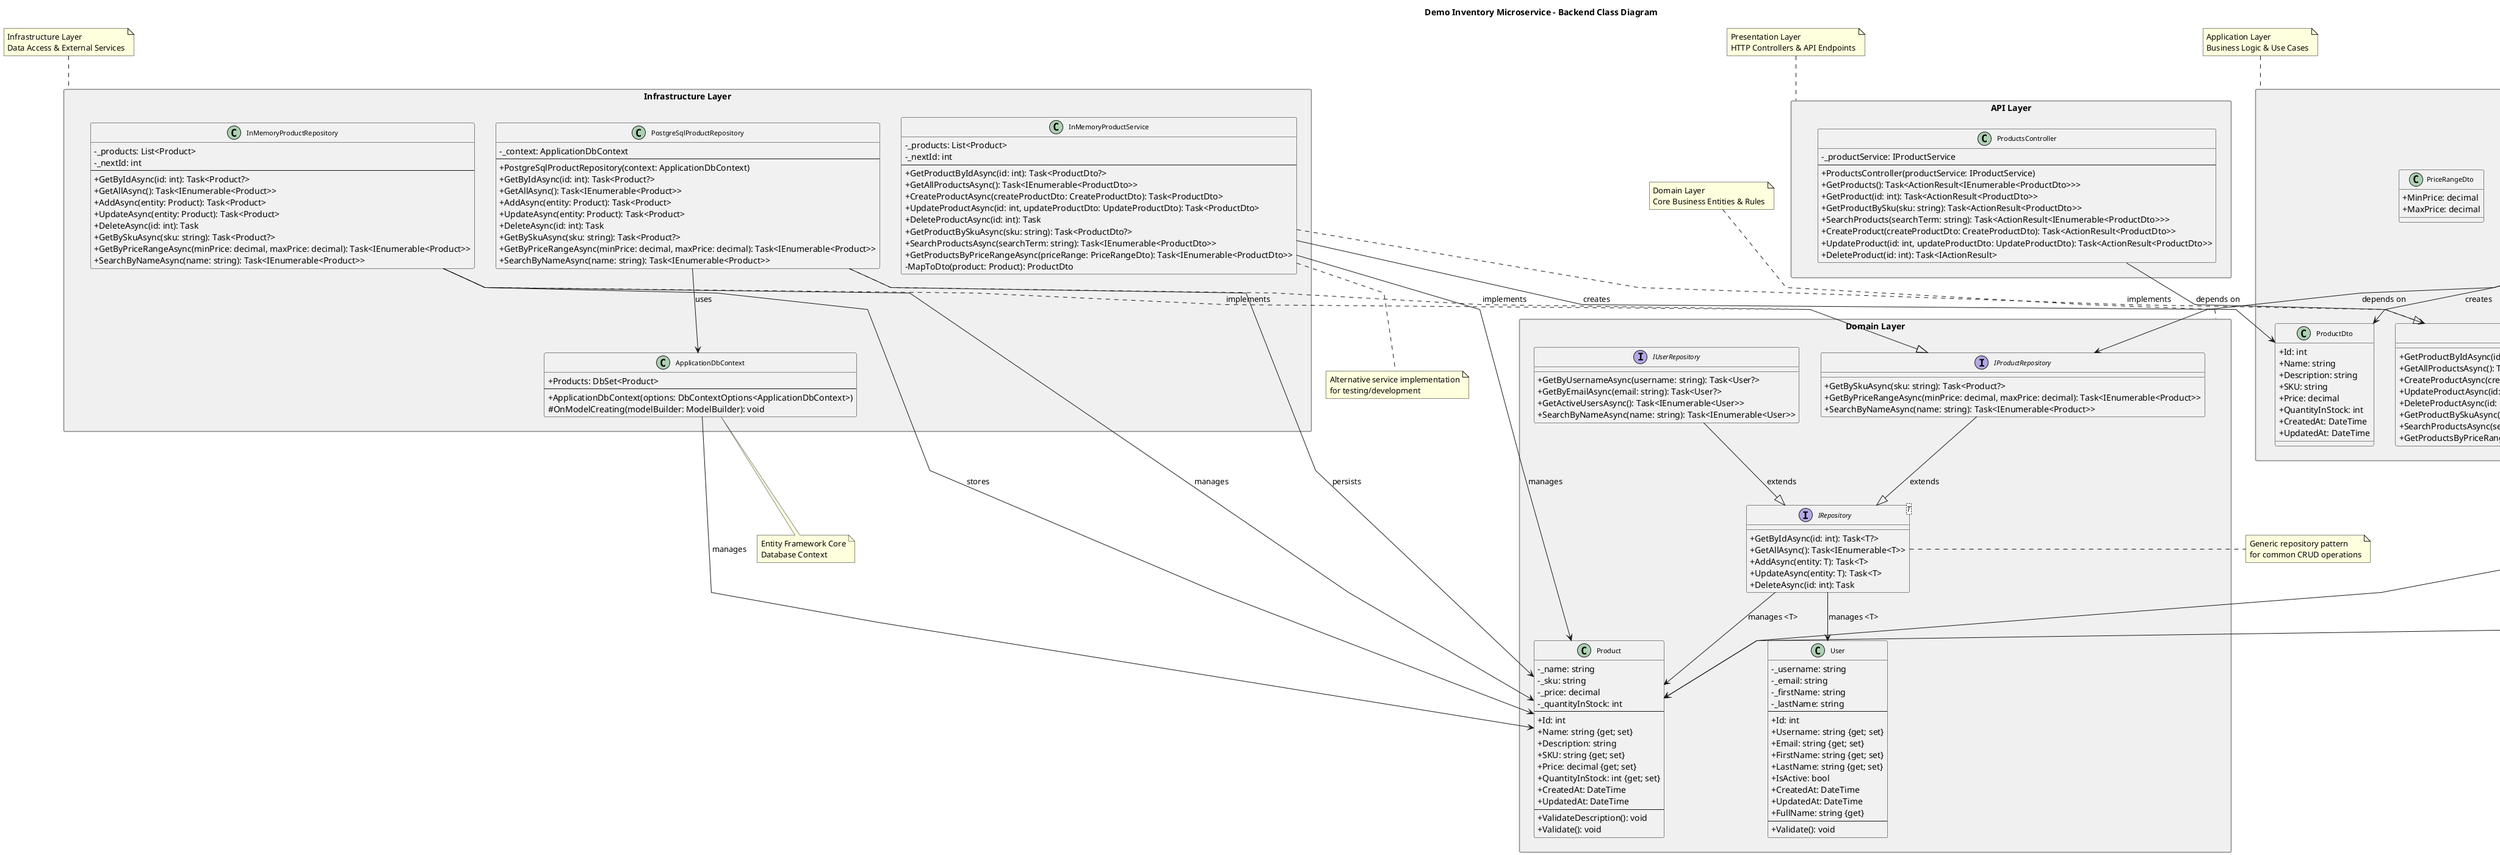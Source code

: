 @startuml Backend Class Diagram
!define LIGHTYELLOW

skinparam linetype polyline
skinparam packageStyle rectangle
skinparam classAttributeIconSize 0
skinparam classFontSize 11
skinparam backgroundColor white
skinparam packageBackgroundColor #F0F0F0
skinparam packageBorderColor #888888

title Demo Inventory Microservice - Backend Class Diagram

package "API Layer" as ApiLayer {
  class ProductsController {
    - _productService: IProductService
    --
    + ProductsController(productService: IProductService)
    + GetProducts(): Task<ActionResult<IEnumerable<ProductDto>>>
    + GetProduct(id: int): Task<ActionResult<ProductDto>>
    + GetProductBySku(sku: string): Task<ActionResult<ProductDto>>
    + SearchProducts(searchTerm: string): Task<ActionResult<IEnumerable<ProductDto>>>
    + CreateProduct(createProductDto: CreateProductDto): Task<ActionResult<ProductDto>>
    + UpdateProduct(id: int, updateProductDto: UpdateProductDto): Task<ActionResult<ProductDto>>
    + DeleteProduct(id: int): Task<IActionResult>
  }
}

package "Application Layer" as ApplicationLayer {
  interface IProductService {
    + GetProductByIdAsync(id: int): Task<ProductDto?>
    + GetAllProductsAsync(): Task<IEnumerable<ProductDto>>
    + CreateProductAsync(createProductDto: CreateProductDto): Task<ProductDto>
    + UpdateProductAsync(id: int, updateProductDto: UpdateProductDto): Task<ProductDto>
    + DeleteProductAsync(id: int): Task
    + GetProductBySkuAsync(sku: string): Task<ProductDto?>
    + SearchProductsAsync(searchTerm: string): Task<IEnumerable<ProductDto>>
    + GetProductsByPriceRangeAsync(priceRange: PriceRangeDto): Task<IEnumerable<ProductDto>>
  }

  class ProductService {
    - _productRepository: IProductRepository
    --
    + ProductService(productRepository: IProductRepository)
    + GetProductByIdAsync(id: int): Task<ProductDto?>
    + GetAllProductsAsync(): Task<IEnumerable<ProductDto>>
    + CreateProductAsync(createProductDto: CreateProductDto): Task<ProductDto>
    + UpdateProductAsync(id: int, updateProductDto: UpdateProductDto): Task<ProductDto>
    + DeleteProductAsync(id: int): Task
    + GetProductBySkuAsync(sku: string): Task<ProductDto?>
    + SearchProductsAsync(searchTerm: string): Task<IEnumerable<ProductDto>>
    + GetProductsByPriceRangeAsync(priceRange: PriceRangeDto): Task<IEnumerable<ProductDto>>
    - MapToDto(product: Product): ProductDto
  }

  class ProductDto {
    + Id: int
    + Name: string
    + Description: string
    + SKU: string
    + Price: decimal
    + QuantityInStock: int
    + CreatedAt: DateTime
    + UpdatedAt: DateTime
  }

  class CreateProductDto {
    + Name: string
    + Description: string
    + SKU: string
    + Price: decimal
    + QuantityInStock: int
  }

  class UpdateProductDto {
    + Name: string
    + Description: string
    + Price: decimal
    + QuantityInStock: int
  }

  class PriceRangeDto {
    + MinPrice: decimal
    + MaxPrice: decimal
  }
}

package "Domain Layer" as DomainLayer {
  class Product {
    - _name: string
    - _sku: string
    - _price: decimal
    - _quantityInStock: int
    --
    + Id: int
    + Name: string {get; set}
    + Description: string
    + SKU: string {get; set}
    + Price: decimal {get; set}
    + QuantityInStock: int {get; set}
    + CreatedAt: DateTime
    + UpdatedAt: DateTime
    --
    + ValidateDescription(): void
    + Validate(): void
  }

  class User {
    - _username: string
    - _email: string
    - _firstName: string
    - _lastName: string
    --
    + Id: int
    + Username: string {get; set}
    + Email: string {get; set}
    + FirstName: string {get; set}
    + LastName: string {get; set}
    + IsActive: bool
    + CreatedAt: DateTime
    + UpdatedAt: DateTime
    + FullName: string {get}
    --
    + Validate(): void
  }

  interface IRepository<T> {
    + GetByIdAsync(id: int): Task<T?>
    + GetAllAsync(): Task<IEnumerable<T>>
    + AddAsync(entity: T): Task<T>
    + UpdateAsync(entity: T): Task<T>
    + DeleteAsync(id: int): Task
  }

  interface IProductRepository {
    + GetBySkuAsync(sku: string): Task<Product?>
    + GetByPriceRangeAsync(minPrice: decimal, maxPrice: decimal): Task<IEnumerable<Product>>
    + SearchByNameAsync(name: string): Task<IEnumerable<Product>>
  }

  interface IUserRepository {
    + GetByUsernameAsync(username: string): Task<User?>
    + GetByEmailAsync(email: string): Task<User?>
    + GetActiveUsersAsync(): Task<IEnumerable<User>>
    + SearchByNameAsync(name: string): Task<IEnumerable<User>>
  }
}

package "Infrastructure Layer" as InfrastructureLayer {
  class ApplicationDbContext {
    + Products: DbSet<Product>
    --
    + ApplicationDbContext(options: DbContextOptions<ApplicationDbContext>)
    # OnModelCreating(modelBuilder: ModelBuilder): void
  }

  class InMemoryProductRepository {
    - _products: List<Product>
    - _nextId: int
    --
    + GetByIdAsync(id: int): Task<Product?>
    + GetAllAsync(): Task<IEnumerable<Product>>
    + AddAsync(entity: Product): Task<Product>
    + UpdateAsync(entity: Product): Task<Product>
    + DeleteAsync(id: int): Task
    + GetBySkuAsync(sku: string): Task<Product?>
    + GetByPriceRangeAsync(minPrice: decimal, maxPrice: decimal): Task<IEnumerable<Product>>
    + SearchByNameAsync(name: string): Task<IEnumerable<Product>>
  }

  class PostgreSqlProductRepository {
    - _context: ApplicationDbContext
    --
    + PostgreSqlProductRepository(context: ApplicationDbContext)
    + GetByIdAsync(id: int): Task<Product?>
    + GetAllAsync(): Task<IEnumerable<Product>>
    + AddAsync(entity: Product): Task<Product>
    + UpdateAsync(entity: Product): Task<Product>
    + DeleteAsync(id: int): Task
    + GetBySkuAsync(sku: string): Task<Product?>
    + GetByPriceRangeAsync(minPrice: decimal, maxPrice: decimal): Task<IEnumerable<Product>>
    + SearchByNameAsync(name: string): Task<IEnumerable<Product>>
  }

  class InMemoryProductService {
    - _products: List<Product>
    - _nextId: int
    --
    + GetProductByIdAsync(id: int): Task<ProductDto?>
    + GetAllProductsAsync(): Task<IEnumerable<ProductDto>>
    + CreateProductAsync(createProductDto: CreateProductDto): Task<ProductDto>
    + UpdateProductAsync(id: int, updateProductDto: UpdateProductDto): Task<ProductDto>
    + DeleteProductAsync(id: int): Task
    + GetProductBySkuAsync(sku: string): Task<ProductDto?>
    + SearchProductsAsync(searchTerm: string): Task<IEnumerable<ProductDto>>
    + GetProductsByPriceRangeAsync(priceRange: PriceRangeDto): Task<IEnumerable<ProductDto>>
    - MapToDto(product: Product): ProductDto
  }
}

' Relationships - API Layer
ProductsController --> IProductService : depends on

' Relationships - Application Layer
ProductService ..|> IProductService : implements
ProductService --> IProductRepository : depends on
ProductService --> Product : uses
ProductService --> ProductDto : creates
ProductService --> CreateProductDto : consumes
ProductService --> UpdateProductDto : consumes

' Relationships - Domain Layer
IProductRepository --|> IRepository : extends
IUserRepository --|> IRepository : extends
IRepository --> Product : manages <T>
IRepository --> User : manages <T>

' Relationships - Infrastructure Layer
InMemoryProductRepository ..|> IProductRepository : implements
PostgreSqlProductRepository ..|> IProductRepository : implements
InMemoryProductService ..|> IProductService : implements

PostgreSqlProductRepository --> ApplicationDbContext : uses
ApplicationDbContext --> Product : manages

InMemoryProductRepository --> Product : manages
InMemoryProductService --> Product : manages
InMemoryProductService --> ProductDto : creates

' Cross-layer relationships
ProductService --> Product : uses
PostgreSqlProductRepository --> Product : persists
InMemoryProductRepository --> Product : stores

' Notes
note top of ApiLayer : Presentation Layer\nHTTP Controllers & API Endpoints
note top of ApplicationLayer : Application Layer\nBusiness Logic & Use Cases
note top of DomainLayer : Domain Layer\nCore Business Entities & Rules
note top of InfrastructureLayer : Infrastructure Layer\nData Access & External Services

note right of IRepository : Generic repository pattern\nfor common CRUD operations

note bottom of ApplicationDbContext : Entity Framework Core\nDatabase Context

note bottom of InMemoryProductService : Alternative service implementation\nfor testing/development

@enduml

